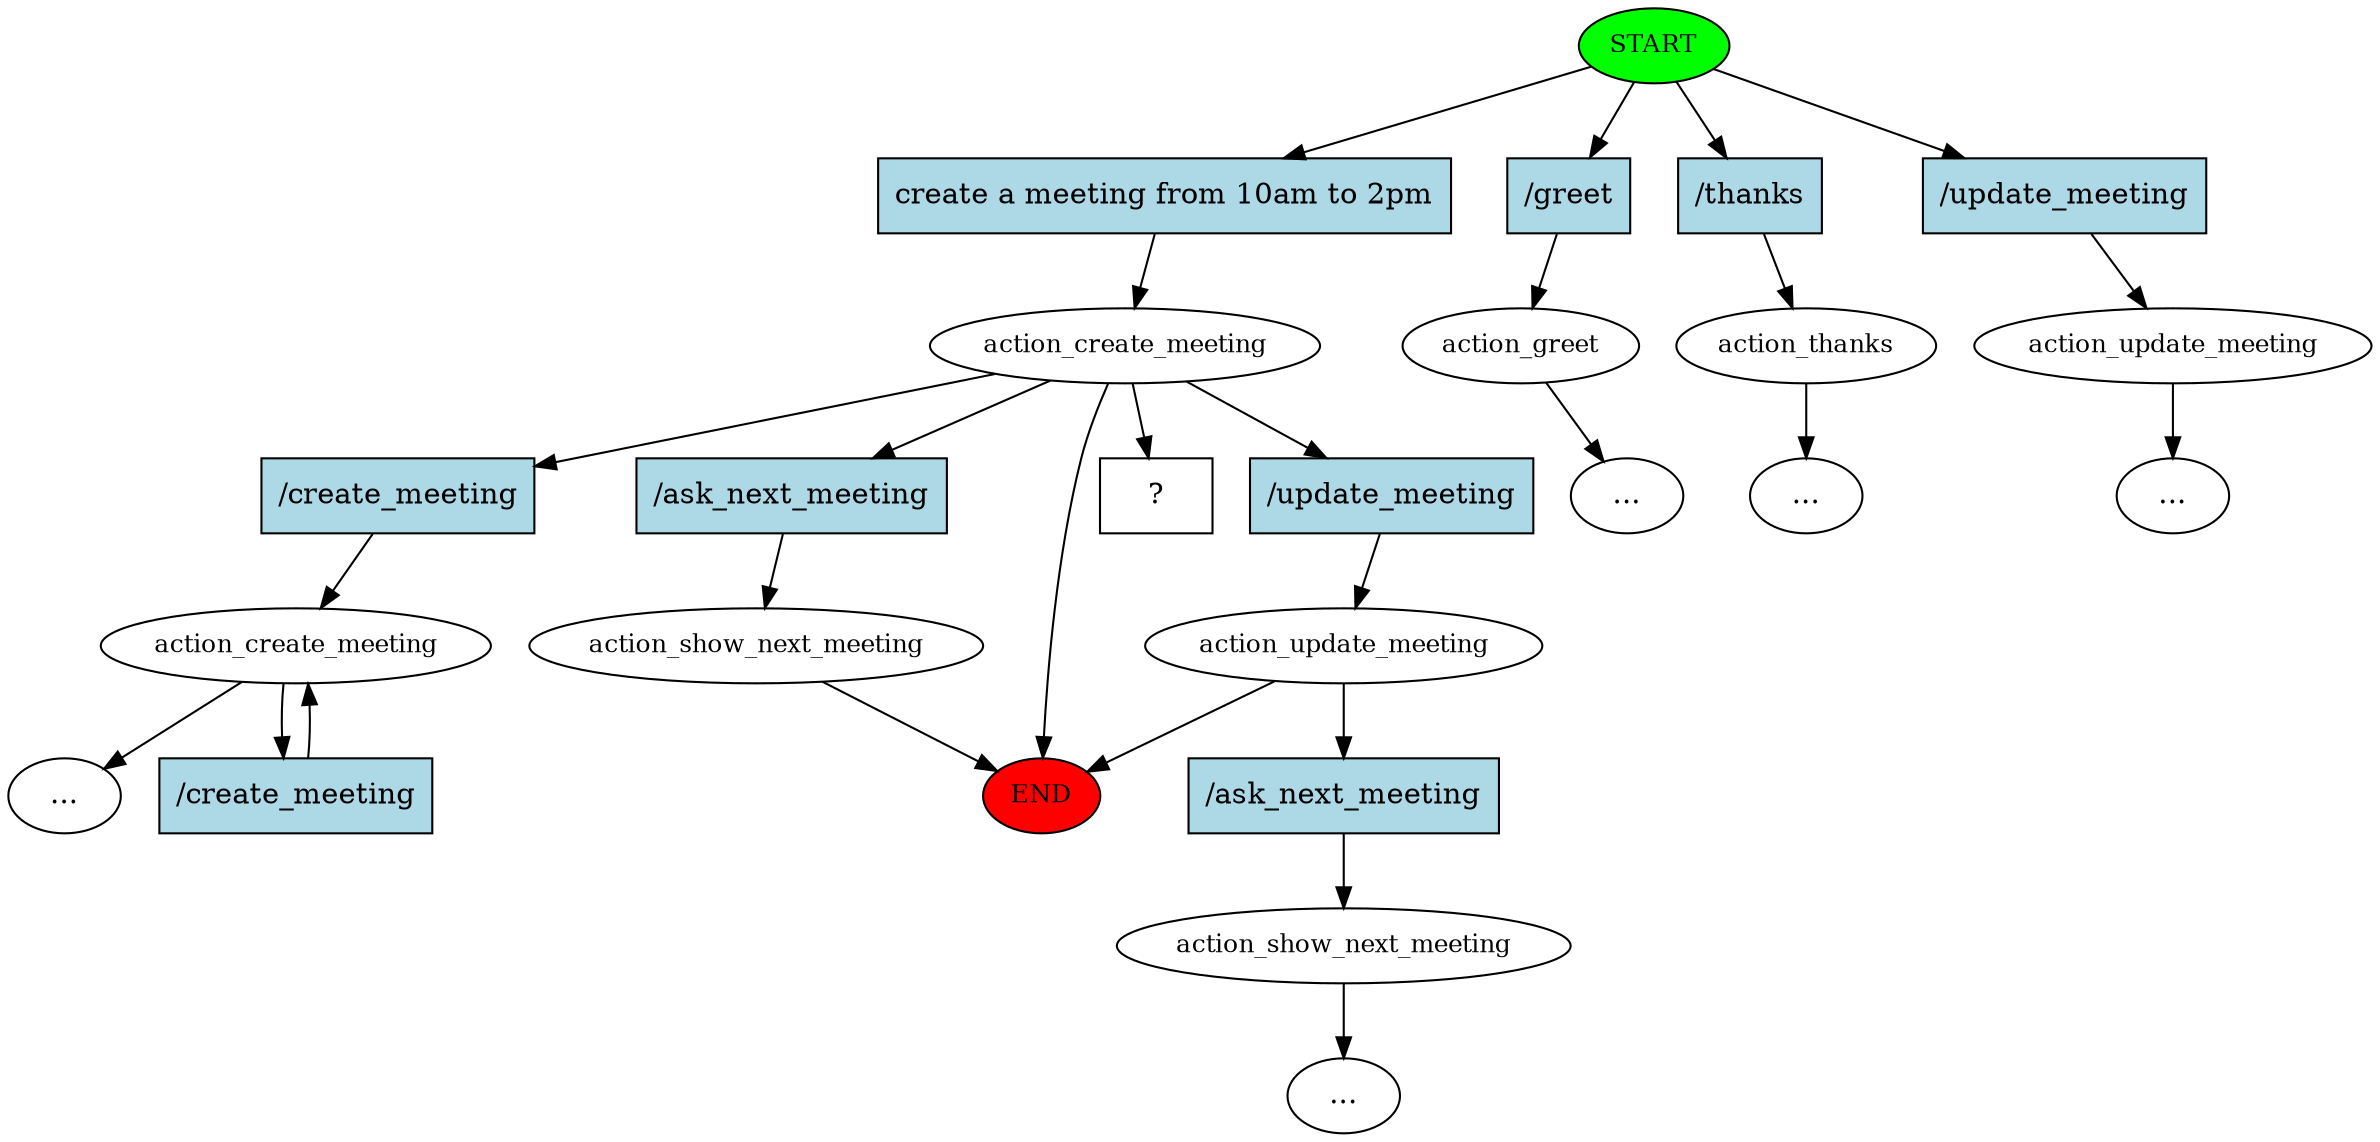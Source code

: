 digraph  {
0 [class="start active", fillcolor=green, fontsize=12, label=START, style=filled];
"-1" [class=end, fillcolor=red, fontsize=12, label=END, style=filled];
1 [class=active, fontsize=12, label=action_create_meeting];
2 [class="", fontsize=12, label=action_update_meeting];
3 [class="", fontsize=12, label=action_show_next_meeting];
"-3" [class=ellipsis, label="..."];
4 [class="", fontsize=12, label=action_greet];
7 [class="", fontsize=12, label=action_thanks];
"-6" [class=ellipsis, label="..."];
"-7" [class=ellipsis, label="..."];
11 [class="", fontsize=12, label=action_create_meeting];
"-8" [class=ellipsis, label="..."];
13 [class="", fontsize=12, label=action_update_meeting];
"-10" [class=ellipsis, label="..."];
18 [class="", fontsize=12, label=action_show_next_meeting];
20 [class="intent dashed active", label="  ?  ", shape=rect];
21 [class="intent active", fillcolor=lightblue, label="create\ a\ meeting\ from\ 10am\ to\ 2pm", shape=rect, style=filled];
22 [class=intent, fillcolor=lightblue, label="\/greet", shape=rect, style=filled];
23 [class=intent, fillcolor=lightblue, label="\/thanks", shape=rect, style=filled];
24 [class=intent, fillcolor=lightblue, label="\/update_meeting", shape=rect, style=filled];
25 [class=intent, fillcolor=lightblue, label="\/update_meeting", shape=rect, style=filled];
26 [class=intent, fillcolor=lightblue, label="\/create_meeting", shape=rect, style=filled];
27 [class=intent, fillcolor=lightblue, label="\/ask_next_meeting", shape=rect, style=filled];
28 [class=intent, fillcolor=lightblue, label="\/ask_next_meeting", shape=rect, style=filled];
29 [class=intent, fillcolor=lightblue, label="\/create_meeting", shape=rect, style=filled];
0 -> 21  [class=active, key=0];
0 -> 22  [class="", key=0];
0 -> 23  [class="", key=0];
0 -> 24  [class="", key=0];
1 -> "-1"  [class="", key=NONE, label=""];
1 -> 20  [class=active, key=NONE, label=""];
1 -> 25  [class="", key=0];
1 -> 26  [class="", key=0];
1 -> 27  [class="", key=0];
2 -> "-1"  [class="", key=NONE, label=""];
2 -> 28  [class="", key=0];
3 -> "-3"  [class="", key=NONE, label=""];
4 -> "-7"  [class="", key=NONE, label=""];
7 -> "-6"  [class="", key=NONE, label=""];
11 -> "-8"  [class="", key=NONE, label=""];
11 -> 29  [class="", key=0];
13 -> "-10"  [class="", key=NONE, label=""];
18 -> "-1"  [class="", key=NONE, label=""];
21 -> 1  [class=active, key=0];
22 -> 4  [class="", key=0];
23 -> 7  [class="", key=0];
24 -> 13  [class="", key=0];
25 -> 2  [class="", key=0];
26 -> 11  [class="", key=0];
27 -> 18  [class="", key=0];
28 -> 3  [class="", key=0];
29 -> 11  [class="", key=0];
}
